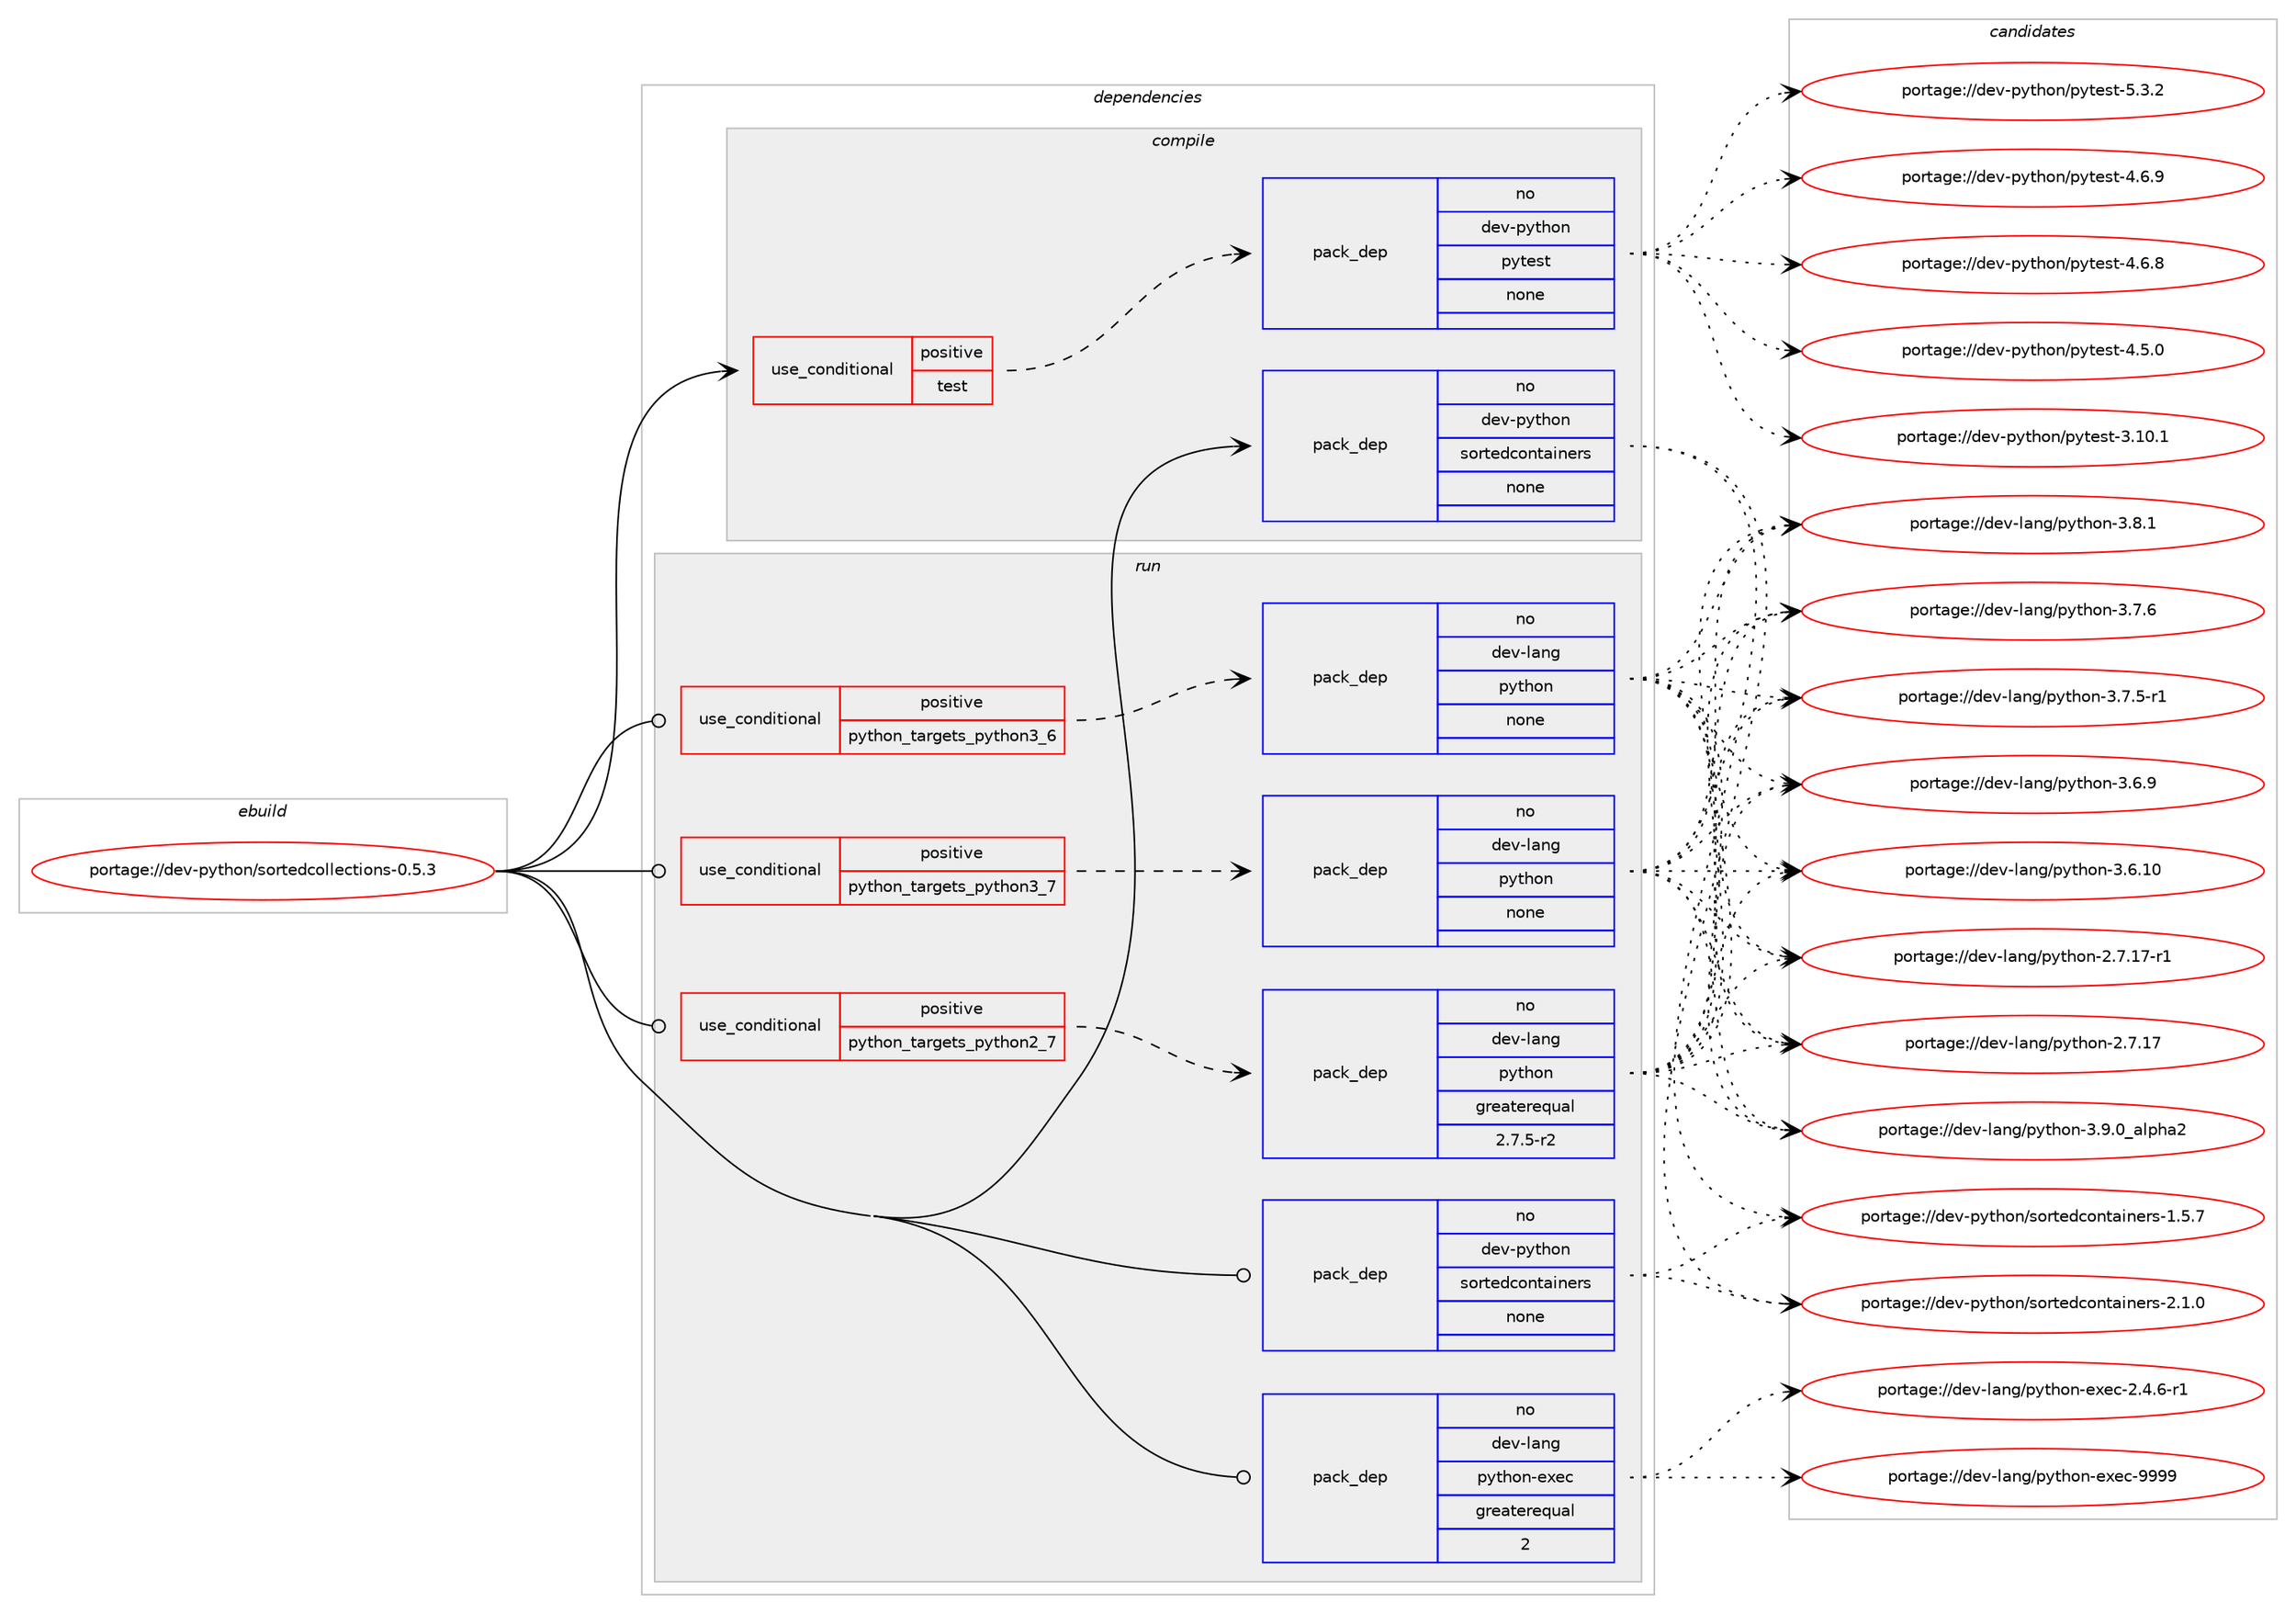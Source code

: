 digraph prolog {

# *************
# Graph options
# *************

newrank=true;
concentrate=true;
compound=true;
graph [rankdir=LR,fontname=Helvetica,fontsize=10,ranksep=1.5];#, ranksep=2.5, nodesep=0.2];
edge  [arrowhead=vee];
node  [fontname=Helvetica,fontsize=10];

# **********
# The ebuild
# **********

subgraph cluster_leftcol {
color=gray;
rank=same;
label=<<i>ebuild</i>>;
id [label="portage://dev-python/sortedcollections-0.5.3", color=red, width=4, href="../dev-python/sortedcollections-0.5.3.svg"];
}

# ****************
# The dependencies
# ****************

subgraph cluster_midcol {
color=gray;
label=<<i>dependencies</i>>;
subgraph cluster_compile {
fillcolor="#eeeeee";
style=filled;
label=<<i>compile</i>>;
subgraph cond105799 {
dependency425365 [label=<<TABLE BORDER="0" CELLBORDER="1" CELLSPACING="0" CELLPADDING="4"><TR><TD ROWSPAN="3" CELLPADDING="10">use_conditional</TD></TR><TR><TD>positive</TD></TR><TR><TD>test</TD></TR></TABLE>>, shape=none, color=red];
subgraph pack314668 {
dependency425366 [label=<<TABLE BORDER="0" CELLBORDER="1" CELLSPACING="0" CELLPADDING="4" WIDTH="220"><TR><TD ROWSPAN="6" CELLPADDING="30">pack_dep</TD></TR><TR><TD WIDTH="110">no</TD></TR><TR><TD>dev-python</TD></TR><TR><TD>pytest</TD></TR><TR><TD>none</TD></TR><TR><TD></TD></TR></TABLE>>, shape=none, color=blue];
}
dependency425365:e -> dependency425366:w [weight=20,style="dashed",arrowhead="vee"];
}
id:e -> dependency425365:w [weight=20,style="solid",arrowhead="vee"];
subgraph pack314669 {
dependency425367 [label=<<TABLE BORDER="0" CELLBORDER="1" CELLSPACING="0" CELLPADDING="4" WIDTH="220"><TR><TD ROWSPAN="6" CELLPADDING="30">pack_dep</TD></TR><TR><TD WIDTH="110">no</TD></TR><TR><TD>dev-python</TD></TR><TR><TD>sortedcontainers</TD></TR><TR><TD>none</TD></TR><TR><TD></TD></TR></TABLE>>, shape=none, color=blue];
}
id:e -> dependency425367:w [weight=20,style="solid",arrowhead="vee"];
}
subgraph cluster_compileandrun {
fillcolor="#eeeeee";
style=filled;
label=<<i>compile and run</i>>;
}
subgraph cluster_run {
fillcolor="#eeeeee";
style=filled;
label=<<i>run</i>>;
subgraph cond105800 {
dependency425368 [label=<<TABLE BORDER="0" CELLBORDER="1" CELLSPACING="0" CELLPADDING="4"><TR><TD ROWSPAN="3" CELLPADDING="10">use_conditional</TD></TR><TR><TD>positive</TD></TR><TR><TD>python_targets_python2_7</TD></TR></TABLE>>, shape=none, color=red];
subgraph pack314670 {
dependency425369 [label=<<TABLE BORDER="0" CELLBORDER="1" CELLSPACING="0" CELLPADDING="4" WIDTH="220"><TR><TD ROWSPAN="6" CELLPADDING="30">pack_dep</TD></TR><TR><TD WIDTH="110">no</TD></TR><TR><TD>dev-lang</TD></TR><TR><TD>python</TD></TR><TR><TD>greaterequal</TD></TR><TR><TD>2.7.5-r2</TD></TR></TABLE>>, shape=none, color=blue];
}
dependency425368:e -> dependency425369:w [weight=20,style="dashed",arrowhead="vee"];
}
id:e -> dependency425368:w [weight=20,style="solid",arrowhead="odot"];
subgraph cond105801 {
dependency425370 [label=<<TABLE BORDER="0" CELLBORDER="1" CELLSPACING="0" CELLPADDING="4"><TR><TD ROWSPAN="3" CELLPADDING="10">use_conditional</TD></TR><TR><TD>positive</TD></TR><TR><TD>python_targets_python3_6</TD></TR></TABLE>>, shape=none, color=red];
subgraph pack314671 {
dependency425371 [label=<<TABLE BORDER="0" CELLBORDER="1" CELLSPACING="0" CELLPADDING="4" WIDTH="220"><TR><TD ROWSPAN="6" CELLPADDING="30">pack_dep</TD></TR><TR><TD WIDTH="110">no</TD></TR><TR><TD>dev-lang</TD></TR><TR><TD>python</TD></TR><TR><TD>none</TD></TR><TR><TD></TD></TR></TABLE>>, shape=none, color=blue];
}
dependency425370:e -> dependency425371:w [weight=20,style="dashed",arrowhead="vee"];
}
id:e -> dependency425370:w [weight=20,style="solid",arrowhead="odot"];
subgraph cond105802 {
dependency425372 [label=<<TABLE BORDER="0" CELLBORDER="1" CELLSPACING="0" CELLPADDING="4"><TR><TD ROWSPAN="3" CELLPADDING="10">use_conditional</TD></TR><TR><TD>positive</TD></TR><TR><TD>python_targets_python3_7</TD></TR></TABLE>>, shape=none, color=red];
subgraph pack314672 {
dependency425373 [label=<<TABLE BORDER="0" CELLBORDER="1" CELLSPACING="0" CELLPADDING="4" WIDTH="220"><TR><TD ROWSPAN="6" CELLPADDING="30">pack_dep</TD></TR><TR><TD WIDTH="110">no</TD></TR><TR><TD>dev-lang</TD></TR><TR><TD>python</TD></TR><TR><TD>none</TD></TR><TR><TD></TD></TR></TABLE>>, shape=none, color=blue];
}
dependency425372:e -> dependency425373:w [weight=20,style="dashed",arrowhead="vee"];
}
id:e -> dependency425372:w [weight=20,style="solid",arrowhead="odot"];
subgraph pack314673 {
dependency425374 [label=<<TABLE BORDER="0" CELLBORDER="1" CELLSPACING="0" CELLPADDING="4" WIDTH="220"><TR><TD ROWSPAN="6" CELLPADDING="30">pack_dep</TD></TR><TR><TD WIDTH="110">no</TD></TR><TR><TD>dev-lang</TD></TR><TR><TD>python-exec</TD></TR><TR><TD>greaterequal</TD></TR><TR><TD>2</TD></TR></TABLE>>, shape=none, color=blue];
}
id:e -> dependency425374:w [weight=20,style="solid",arrowhead="odot"];
subgraph pack314674 {
dependency425375 [label=<<TABLE BORDER="0" CELLBORDER="1" CELLSPACING="0" CELLPADDING="4" WIDTH="220"><TR><TD ROWSPAN="6" CELLPADDING="30">pack_dep</TD></TR><TR><TD WIDTH="110">no</TD></TR><TR><TD>dev-python</TD></TR><TR><TD>sortedcontainers</TD></TR><TR><TD>none</TD></TR><TR><TD></TD></TR></TABLE>>, shape=none, color=blue];
}
id:e -> dependency425375:w [weight=20,style="solid",arrowhead="odot"];
}
}

# **************
# The candidates
# **************

subgraph cluster_choices {
rank=same;
color=gray;
label=<<i>candidates</i>>;

subgraph choice314668 {
color=black;
nodesep=1;
choice1001011184511212111610411111047112121116101115116455346514650 [label="portage://dev-python/pytest-5.3.2", color=red, width=4,href="../dev-python/pytest-5.3.2.svg"];
choice1001011184511212111610411111047112121116101115116455246544657 [label="portage://dev-python/pytest-4.6.9", color=red, width=4,href="../dev-python/pytest-4.6.9.svg"];
choice1001011184511212111610411111047112121116101115116455246544656 [label="portage://dev-python/pytest-4.6.8", color=red, width=4,href="../dev-python/pytest-4.6.8.svg"];
choice1001011184511212111610411111047112121116101115116455246534648 [label="portage://dev-python/pytest-4.5.0", color=red, width=4,href="../dev-python/pytest-4.5.0.svg"];
choice100101118451121211161041111104711212111610111511645514649484649 [label="portage://dev-python/pytest-3.10.1", color=red, width=4,href="../dev-python/pytest-3.10.1.svg"];
dependency425366:e -> choice1001011184511212111610411111047112121116101115116455346514650:w [style=dotted,weight="100"];
dependency425366:e -> choice1001011184511212111610411111047112121116101115116455246544657:w [style=dotted,weight="100"];
dependency425366:e -> choice1001011184511212111610411111047112121116101115116455246544656:w [style=dotted,weight="100"];
dependency425366:e -> choice1001011184511212111610411111047112121116101115116455246534648:w [style=dotted,weight="100"];
dependency425366:e -> choice100101118451121211161041111104711212111610111511645514649484649:w [style=dotted,weight="100"];
}
subgraph choice314669 {
color=black;
nodesep=1;
choice10010111845112121116104111110471151111141161011009911111011697105110101114115455046494648 [label="portage://dev-python/sortedcontainers-2.1.0", color=red, width=4,href="../dev-python/sortedcontainers-2.1.0.svg"];
choice10010111845112121116104111110471151111141161011009911111011697105110101114115454946534655 [label="portage://dev-python/sortedcontainers-1.5.7", color=red, width=4,href="../dev-python/sortedcontainers-1.5.7.svg"];
dependency425367:e -> choice10010111845112121116104111110471151111141161011009911111011697105110101114115455046494648:w [style=dotted,weight="100"];
dependency425367:e -> choice10010111845112121116104111110471151111141161011009911111011697105110101114115454946534655:w [style=dotted,weight="100"];
}
subgraph choice314670 {
color=black;
nodesep=1;
choice10010111845108971101034711212111610411111045514657464895971081121049750 [label="portage://dev-lang/python-3.9.0_alpha2", color=red, width=4,href="../dev-lang/python-3.9.0_alpha2.svg"];
choice100101118451089711010347112121116104111110455146564649 [label="portage://dev-lang/python-3.8.1", color=red, width=4,href="../dev-lang/python-3.8.1.svg"];
choice100101118451089711010347112121116104111110455146554654 [label="portage://dev-lang/python-3.7.6", color=red, width=4,href="../dev-lang/python-3.7.6.svg"];
choice1001011184510897110103471121211161041111104551465546534511449 [label="portage://dev-lang/python-3.7.5-r1", color=red, width=4,href="../dev-lang/python-3.7.5-r1.svg"];
choice100101118451089711010347112121116104111110455146544657 [label="portage://dev-lang/python-3.6.9", color=red, width=4,href="../dev-lang/python-3.6.9.svg"];
choice10010111845108971101034711212111610411111045514654464948 [label="portage://dev-lang/python-3.6.10", color=red, width=4,href="../dev-lang/python-3.6.10.svg"];
choice100101118451089711010347112121116104111110455046554649554511449 [label="portage://dev-lang/python-2.7.17-r1", color=red, width=4,href="../dev-lang/python-2.7.17-r1.svg"];
choice10010111845108971101034711212111610411111045504655464955 [label="portage://dev-lang/python-2.7.17", color=red, width=4,href="../dev-lang/python-2.7.17.svg"];
dependency425369:e -> choice10010111845108971101034711212111610411111045514657464895971081121049750:w [style=dotted,weight="100"];
dependency425369:e -> choice100101118451089711010347112121116104111110455146564649:w [style=dotted,weight="100"];
dependency425369:e -> choice100101118451089711010347112121116104111110455146554654:w [style=dotted,weight="100"];
dependency425369:e -> choice1001011184510897110103471121211161041111104551465546534511449:w [style=dotted,weight="100"];
dependency425369:e -> choice100101118451089711010347112121116104111110455146544657:w [style=dotted,weight="100"];
dependency425369:e -> choice10010111845108971101034711212111610411111045514654464948:w [style=dotted,weight="100"];
dependency425369:e -> choice100101118451089711010347112121116104111110455046554649554511449:w [style=dotted,weight="100"];
dependency425369:e -> choice10010111845108971101034711212111610411111045504655464955:w [style=dotted,weight="100"];
}
subgraph choice314671 {
color=black;
nodesep=1;
choice10010111845108971101034711212111610411111045514657464895971081121049750 [label="portage://dev-lang/python-3.9.0_alpha2", color=red, width=4,href="../dev-lang/python-3.9.0_alpha2.svg"];
choice100101118451089711010347112121116104111110455146564649 [label="portage://dev-lang/python-3.8.1", color=red, width=4,href="../dev-lang/python-3.8.1.svg"];
choice100101118451089711010347112121116104111110455146554654 [label="portage://dev-lang/python-3.7.6", color=red, width=4,href="../dev-lang/python-3.7.6.svg"];
choice1001011184510897110103471121211161041111104551465546534511449 [label="portage://dev-lang/python-3.7.5-r1", color=red, width=4,href="../dev-lang/python-3.7.5-r1.svg"];
choice100101118451089711010347112121116104111110455146544657 [label="portage://dev-lang/python-3.6.9", color=red, width=4,href="../dev-lang/python-3.6.9.svg"];
choice10010111845108971101034711212111610411111045514654464948 [label="portage://dev-lang/python-3.6.10", color=red, width=4,href="../dev-lang/python-3.6.10.svg"];
choice100101118451089711010347112121116104111110455046554649554511449 [label="portage://dev-lang/python-2.7.17-r1", color=red, width=4,href="../dev-lang/python-2.7.17-r1.svg"];
choice10010111845108971101034711212111610411111045504655464955 [label="portage://dev-lang/python-2.7.17", color=red, width=4,href="../dev-lang/python-2.7.17.svg"];
dependency425371:e -> choice10010111845108971101034711212111610411111045514657464895971081121049750:w [style=dotted,weight="100"];
dependency425371:e -> choice100101118451089711010347112121116104111110455146564649:w [style=dotted,weight="100"];
dependency425371:e -> choice100101118451089711010347112121116104111110455146554654:w [style=dotted,weight="100"];
dependency425371:e -> choice1001011184510897110103471121211161041111104551465546534511449:w [style=dotted,weight="100"];
dependency425371:e -> choice100101118451089711010347112121116104111110455146544657:w [style=dotted,weight="100"];
dependency425371:e -> choice10010111845108971101034711212111610411111045514654464948:w [style=dotted,weight="100"];
dependency425371:e -> choice100101118451089711010347112121116104111110455046554649554511449:w [style=dotted,weight="100"];
dependency425371:e -> choice10010111845108971101034711212111610411111045504655464955:w [style=dotted,weight="100"];
}
subgraph choice314672 {
color=black;
nodesep=1;
choice10010111845108971101034711212111610411111045514657464895971081121049750 [label="portage://dev-lang/python-3.9.0_alpha2", color=red, width=4,href="../dev-lang/python-3.9.0_alpha2.svg"];
choice100101118451089711010347112121116104111110455146564649 [label="portage://dev-lang/python-3.8.1", color=red, width=4,href="../dev-lang/python-3.8.1.svg"];
choice100101118451089711010347112121116104111110455146554654 [label="portage://dev-lang/python-3.7.6", color=red, width=4,href="../dev-lang/python-3.7.6.svg"];
choice1001011184510897110103471121211161041111104551465546534511449 [label="portage://dev-lang/python-3.7.5-r1", color=red, width=4,href="../dev-lang/python-3.7.5-r1.svg"];
choice100101118451089711010347112121116104111110455146544657 [label="portage://dev-lang/python-3.6.9", color=red, width=4,href="../dev-lang/python-3.6.9.svg"];
choice10010111845108971101034711212111610411111045514654464948 [label="portage://dev-lang/python-3.6.10", color=red, width=4,href="../dev-lang/python-3.6.10.svg"];
choice100101118451089711010347112121116104111110455046554649554511449 [label="portage://dev-lang/python-2.7.17-r1", color=red, width=4,href="../dev-lang/python-2.7.17-r1.svg"];
choice10010111845108971101034711212111610411111045504655464955 [label="portage://dev-lang/python-2.7.17", color=red, width=4,href="../dev-lang/python-2.7.17.svg"];
dependency425373:e -> choice10010111845108971101034711212111610411111045514657464895971081121049750:w [style=dotted,weight="100"];
dependency425373:e -> choice100101118451089711010347112121116104111110455146564649:w [style=dotted,weight="100"];
dependency425373:e -> choice100101118451089711010347112121116104111110455146554654:w [style=dotted,weight="100"];
dependency425373:e -> choice1001011184510897110103471121211161041111104551465546534511449:w [style=dotted,weight="100"];
dependency425373:e -> choice100101118451089711010347112121116104111110455146544657:w [style=dotted,weight="100"];
dependency425373:e -> choice10010111845108971101034711212111610411111045514654464948:w [style=dotted,weight="100"];
dependency425373:e -> choice100101118451089711010347112121116104111110455046554649554511449:w [style=dotted,weight="100"];
dependency425373:e -> choice10010111845108971101034711212111610411111045504655464955:w [style=dotted,weight="100"];
}
subgraph choice314673 {
color=black;
nodesep=1;
choice10010111845108971101034711212111610411111045101120101994557575757 [label="portage://dev-lang/python-exec-9999", color=red, width=4,href="../dev-lang/python-exec-9999.svg"];
choice10010111845108971101034711212111610411111045101120101994550465246544511449 [label="portage://dev-lang/python-exec-2.4.6-r1", color=red, width=4,href="../dev-lang/python-exec-2.4.6-r1.svg"];
dependency425374:e -> choice10010111845108971101034711212111610411111045101120101994557575757:w [style=dotted,weight="100"];
dependency425374:e -> choice10010111845108971101034711212111610411111045101120101994550465246544511449:w [style=dotted,weight="100"];
}
subgraph choice314674 {
color=black;
nodesep=1;
choice10010111845112121116104111110471151111141161011009911111011697105110101114115455046494648 [label="portage://dev-python/sortedcontainers-2.1.0", color=red, width=4,href="../dev-python/sortedcontainers-2.1.0.svg"];
choice10010111845112121116104111110471151111141161011009911111011697105110101114115454946534655 [label="portage://dev-python/sortedcontainers-1.5.7", color=red, width=4,href="../dev-python/sortedcontainers-1.5.7.svg"];
dependency425375:e -> choice10010111845112121116104111110471151111141161011009911111011697105110101114115455046494648:w [style=dotted,weight="100"];
dependency425375:e -> choice10010111845112121116104111110471151111141161011009911111011697105110101114115454946534655:w [style=dotted,weight="100"];
}
}

}
